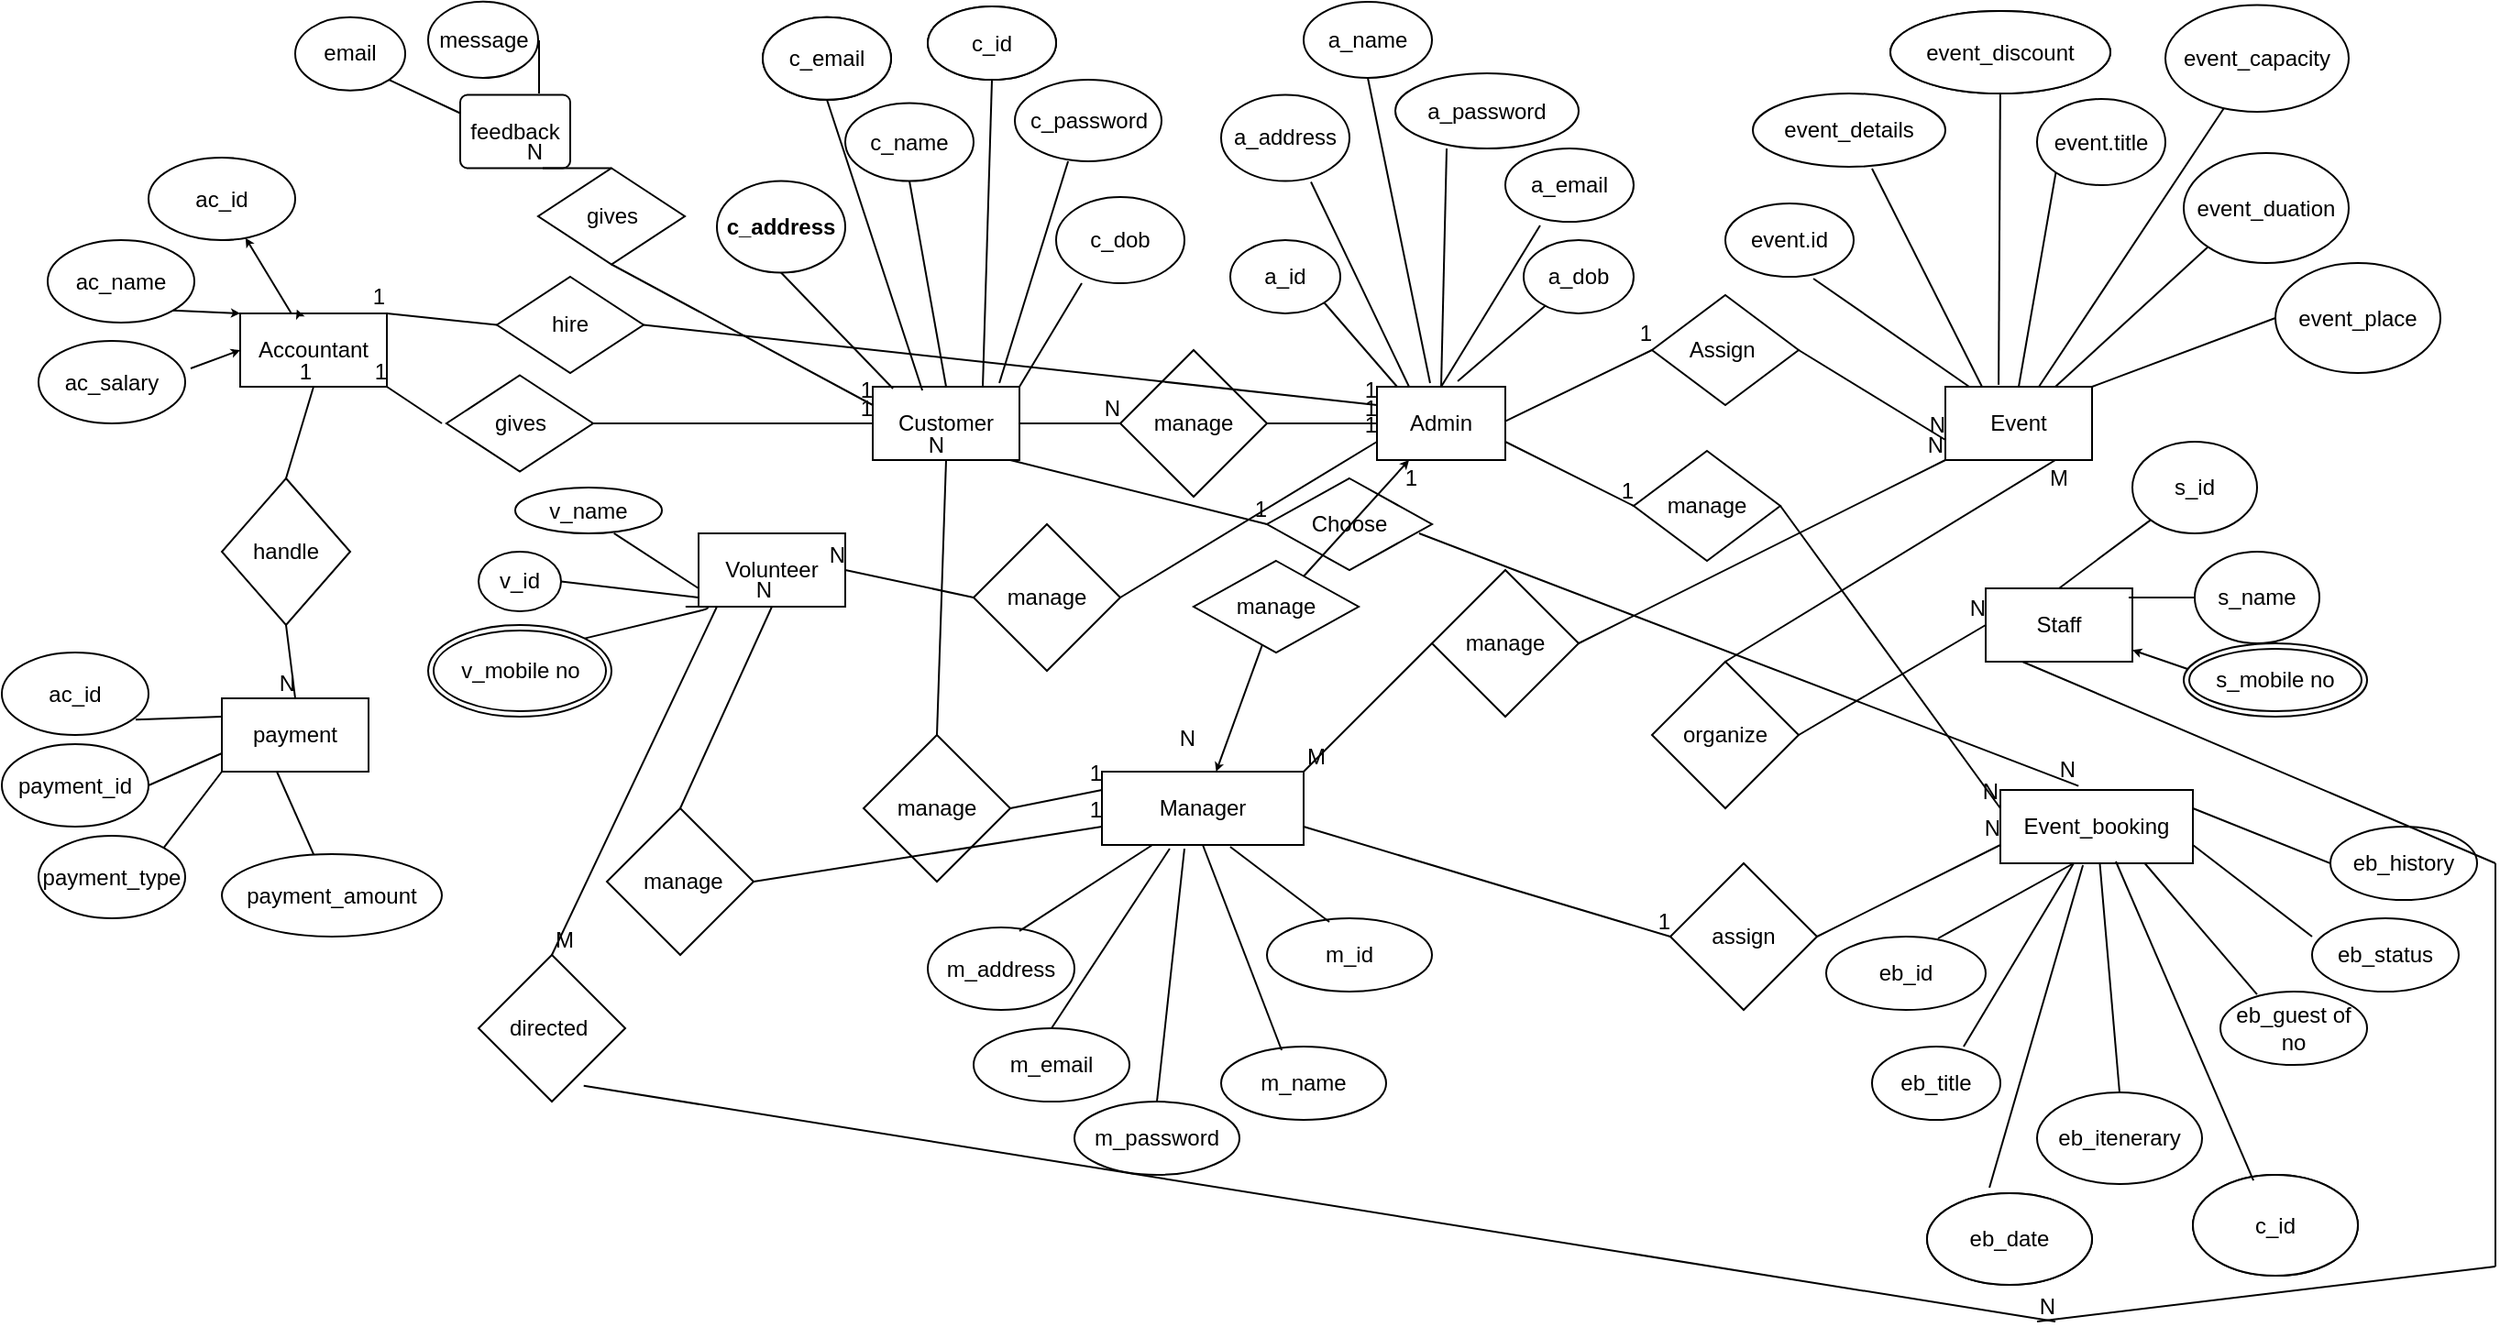 <mxfile version="14.6.6" type="github">
  <diagram id="kwbziUqv7efPVH0OtAez" name="Page-1">
    <mxGraphModel dx="1704" dy="468" grid="1" gridSize="10" guides="1" tooltips="1" connect="1" arrows="1" fold="1" page="1" pageScale="1" pageWidth="850" pageHeight="1100" math="0" shadow="0">
      <root>
        <mxCell id="0" />
        <mxCell id="1" parent="0" />
        <mxCell id="lawATDH_7k0T81VRKeOm-4" value="C.email" style="ellipse;whiteSpace=wrap;html=1;" vertex="1" parent="1">
          <mxGeometry x="-115" y="8.38" width="70" height="45" as="geometry" />
        </mxCell>
        <mxCell id="lawATDH_7k0T81VRKeOm-6" value="C.id" style="ellipse;whiteSpace=wrap;html=1;" vertex="1" parent="1">
          <mxGeometry x="-25" y="2.5" width="70" height="40" as="geometry" />
        </mxCell>
        <mxCell id="lawATDH_7k0T81VRKeOm-34" value="Event_discount" style="ellipse;whiteSpace=wrap;html=1;" vertex="1" parent="1">
          <mxGeometry x="500" y="5" width="120" height="45" as="geometry" />
        </mxCell>
        <mxCell id="lawATDH_7k0T81VRKeOm-68" value="EB.date" style="ellipse;whiteSpace=wrap;html=1;" vertex="1" parent="1">
          <mxGeometry x="520" y="650" width="90" height="50" as="geometry" />
        </mxCell>
        <mxCell id="lawATDH_7k0T81VRKeOm-81" value="EB.customer_id" style="ellipse;whiteSpace=wrap;html=1;" vertex="1" parent="1">
          <mxGeometry x="665" y="640" width="90" height="55" as="geometry" />
        </mxCell>
        <mxCell id="lawATDH_7k0T81VRKeOm-83" value="Customer" style="rounded=0;whiteSpace=wrap;html=1;" vertex="1" parent="1">
          <mxGeometry x="-55" y="210" width="80" height="40" as="geometry" />
        </mxCell>
        <mxCell id="lawATDH_7k0T81VRKeOm-84" style="edgeStyle=orthogonalEdgeStyle;rounded=0;orthogonalLoop=1;jettySize=auto;html=1;exitX=0.5;exitY=1;exitDx=0;exitDy=0;" edge="1" parent="1" source="lawATDH_7k0T81VRKeOm-83" target="lawATDH_7k0T81VRKeOm-83">
          <mxGeometry relative="1" as="geometry" />
        </mxCell>
        <mxCell id="lawATDH_7k0T81VRKeOm-85" value="&lt;b&gt;c_address&lt;/b&gt;" style="ellipse;whiteSpace=wrap;html=1;" vertex="1" parent="1">
          <mxGeometry x="-140" y="97.75" width="70" height="50" as="geometry" />
        </mxCell>
        <mxCell id="lawATDH_7k0T81VRKeOm-86" value="c_email" style="ellipse;whiteSpace=wrap;html=1;" vertex="1" parent="1">
          <mxGeometry x="-115" y="8.38" width="70" height="45" as="geometry" />
        </mxCell>
        <mxCell id="lawATDH_7k0T81VRKeOm-87" value="c_name" style="ellipse;whiteSpace=wrap;html=1;" vertex="1" parent="1">
          <mxGeometry x="-70" y="55.25" width="70" height="42.5" as="geometry" />
        </mxCell>
        <mxCell id="lawATDH_7k0T81VRKeOm-88" value="c_id" style="ellipse;whiteSpace=wrap;html=1;" vertex="1" parent="1">
          <mxGeometry x="-25" y="2.5" width="70" height="40" as="geometry" />
        </mxCell>
        <mxCell id="lawATDH_7k0T81VRKeOm-89" value="" style="endArrow=none;html=1;entryX=0.5;entryY=1;entryDx=0;entryDy=0;exitX=0.5;exitY=0;exitDx=0;exitDy=0;" edge="1" parent="1" source="lawATDH_7k0T81VRKeOm-83" target="lawATDH_7k0T81VRKeOm-87">
          <mxGeometry width="50" height="50" relative="1" as="geometry">
            <mxPoint x="15" y="190" as="sourcePoint" />
            <mxPoint x="450" y="440" as="targetPoint" />
          </mxGeometry>
        </mxCell>
        <mxCell id="lawATDH_7k0T81VRKeOm-90" value="c_dob" style="ellipse;whiteSpace=wrap;html=1;" vertex="1" parent="1">
          <mxGeometry x="45" y="106.5" width="70" height="47" as="geometry" />
        </mxCell>
        <mxCell id="lawATDH_7k0T81VRKeOm-91" value="" style="endArrow=none;html=1;entryX=0.2;entryY=1;entryDx=0;entryDy=0;entryPerimeter=0;exitX=1;exitY=0;exitDx=0;exitDy=0;" edge="1" parent="1" source="lawATDH_7k0T81VRKeOm-83" target="lawATDH_7k0T81VRKeOm-90">
          <mxGeometry width="50" height="50" relative="1" as="geometry">
            <mxPoint x="30" y="220" as="sourcePoint" />
            <mxPoint x="80" y="170" as="targetPoint" />
          </mxGeometry>
        </mxCell>
        <mxCell id="lawATDH_7k0T81VRKeOm-92" value="" style="endArrow=none;html=1;entryX=0.5;entryY=1;entryDx=0;entryDy=0;exitX=0.138;exitY=0.025;exitDx=0;exitDy=0;exitPerimeter=0;" edge="1" parent="1" source="lawATDH_7k0T81VRKeOm-83" target="lawATDH_7k0T81VRKeOm-85">
          <mxGeometry width="50" height="50" relative="1" as="geometry">
            <mxPoint x="400" y="490" as="sourcePoint" />
            <mxPoint x="450" y="440" as="targetPoint" />
          </mxGeometry>
        </mxCell>
        <mxCell id="lawATDH_7k0T81VRKeOm-93" value="" style="endArrow=none;html=1;entryX=0.5;entryY=1;entryDx=0;entryDy=0;exitX=0.338;exitY=0.05;exitDx=0;exitDy=0;exitPerimeter=0;" edge="1" parent="1" source="lawATDH_7k0T81VRKeOm-83" target="lawATDH_7k0T81VRKeOm-86">
          <mxGeometry width="50" height="50" relative="1" as="geometry">
            <mxPoint x="-70" y="200" as="sourcePoint" />
            <mxPoint x="-20" y="40" as="targetPoint" />
          </mxGeometry>
        </mxCell>
        <mxCell id="lawATDH_7k0T81VRKeOm-94" value="" style="endArrow=none;html=1;entryX=0.5;entryY=1;entryDx=0;entryDy=0;exitX=0.75;exitY=0;exitDx=0;exitDy=0;" edge="1" parent="1" source="lawATDH_7k0T81VRKeOm-83" target="lawATDH_7k0T81VRKeOm-88">
          <mxGeometry width="50" height="50" relative="1" as="geometry">
            <mxPoint x="400" y="490" as="sourcePoint" />
            <mxPoint x="450" y="440" as="targetPoint" />
          </mxGeometry>
        </mxCell>
        <mxCell id="lawATDH_7k0T81VRKeOm-95" value="manage" style="rhombus;whiteSpace=wrap;html=1;" vertex="1" parent="1">
          <mxGeometry x="80" y="190" width="80" height="80" as="geometry" />
        </mxCell>
        <mxCell id="lawATDH_7k0T81VRKeOm-97" value="Admin" style="rounded=0;whiteSpace=wrap;html=1;" vertex="1" parent="1">
          <mxGeometry x="220" y="210" width="70" height="40" as="geometry" />
        </mxCell>
        <mxCell id="lawATDH_7k0T81VRKeOm-99" value="a_id" style="ellipse;whiteSpace=wrap;html=1;" vertex="1" parent="1">
          <mxGeometry x="140" y="130" width="60" height="40" as="geometry" />
        </mxCell>
        <mxCell id="lawATDH_7k0T81VRKeOm-100" value="a_address" style="ellipse;whiteSpace=wrap;html=1;" vertex="1" parent="1">
          <mxGeometry x="135" y="50.75" width="70" height="47" as="geometry" />
        </mxCell>
        <mxCell id="lawATDH_7k0T81VRKeOm-101" value="a_name" style="ellipse;whiteSpace=wrap;html=1;" vertex="1" parent="1">
          <mxGeometry x="180" width="70" height="41.5" as="geometry" />
        </mxCell>
        <mxCell id="lawATDH_7k0T81VRKeOm-102" value="a_email" style="ellipse;whiteSpace=wrap;html=1;" vertex="1" parent="1">
          <mxGeometry x="290" y="80" width="70" height="40" as="geometry" />
        </mxCell>
        <mxCell id="lawATDH_7k0T81VRKeOm-103" value="a_dob" style="ellipse;whiteSpace=wrap;html=1;" vertex="1" parent="1">
          <mxGeometry x="300" y="130" width="60" height="40" as="geometry" />
        </mxCell>
        <mxCell id="lawATDH_7k0T81VRKeOm-104" value="" style="endArrow=none;html=1;entryX=1;entryY=1;entryDx=0;entryDy=0;" edge="1" parent="1" target="lawATDH_7k0T81VRKeOm-99">
          <mxGeometry width="50" height="50" relative="1" as="geometry">
            <mxPoint x="231" y="210" as="sourcePoint" />
            <mxPoint x="210" y="140" as="targetPoint" />
          </mxGeometry>
        </mxCell>
        <mxCell id="lawATDH_7k0T81VRKeOm-105" value="" style="endArrow=none;html=1;exitX=0.7;exitY=1.011;exitDx=0;exitDy=0;exitPerimeter=0;entryX=0.25;entryY=0;entryDx=0;entryDy=0;" edge="1" parent="1" source="lawATDH_7k0T81VRKeOm-100" target="lawATDH_7k0T81VRKeOm-97">
          <mxGeometry width="50" height="50" relative="1" as="geometry">
            <mxPoint x="170" y="130" as="sourcePoint" />
            <mxPoint x="220" y="80" as="targetPoint" />
          </mxGeometry>
        </mxCell>
        <mxCell id="lawATDH_7k0T81VRKeOm-106" value="" style="endArrow=none;html=1;entryX=0.5;entryY=1;entryDx=0;entryDy=0;exitX=0.414;exitY=-0.05;exitDx=0;exitDy=0;exitPerimeter=0;" edge="1" parent="1" source="lawATDH_7k0T81VRKeOm-97" target="lawATDH_7k0T81VRKeOm-101">
          <mxGeometry width="50" height="50" relative="1" as="geometry">
            <mxPoint x="230" y="200" as="sourcePoint" />
            <mxPoint x="270" y="40" as="targetPoint" />
          </mxGeometry>
        </mxCell>
        <mxCell id="lawATDH_7k0T81VRKeOm-107" value="" style="endArrow=none;html=1;exitX=0.5;exitY=0;exitDx=0;exitDy=0;entryX=0.271;entryY=1.05;entryDx=0;entryDy=0;entryPerimeter=0;" edge="1" parent="1" source="lawATDH_7k0T81VRKeOm-97" target="lawATDH_7k0T81VRKeOm-102">
          <mxGeometry width="50" height="50" relative="1" as="geometry">
            <mxPoint x="260" y="130" as="sourcePoint" />
            <mxPoint x="310" y="80" as="targetPoint" />
          </mxGeometry>
        </mxCell>
        <mxCell id="lawATDH_7k0T81VRKeOm-108" value="" style="endArrow=none;html=1;exitX=0.629;exitY=-0.075;exitDx=0;exitDy=0;exitPerimeter=0;" edge="1" parent="1" source="lawATDH_7k0T81VRKeOm-97" target="lawATDH_7k0T81VRKeOm-103">
          <mxGeometry width="50" height="50" relative="1" as="geometry">
            <mxPoint x="280" y="180" as="sourcePoint" />
            <mxPoint x="330" y="130" as="targetPoint" />
          </mxGeometry>
        </mxCell>
        <mxCell id="lawATDH_7k0T81VRKeOm-109" value="Assign&amp;nbsp;" style="rhombus;whiteSpace=wrap;html=1;" vertex="1" parent="1">
          <mxGeometry x="369.99" y="160" width="80" height="60" as="geometry" />
        </mxCell>
        <mxCell id="lawATDH_7k0T81VRKeOm-110" value="Event" style="rounded=0;whiteSpace=wrap;html=1;" vertex="1" parent="1">
          <mxGeometry x="530" y="210" width="80" height="40" as="geometry" />
        </mxCell>
        <mxCell id="lawATDH_7k0T81VRKeOm-113" style="edgeStyle=orthogonalEdgeStyle;rounded=0;orthogonalLoop=1;jettySize=auto;html=1;exitX=0.5;exitY=1;exitDx=0;exitDy=0;" edge="1" parent="1" source="lawATDH_7k0T81VRKeOm-110" target="lawATDH_7k0T81VRKeOm-110">
          <mxGeometry relative="1" as="geometry" />
        </mxCell>
        <mxCell id="lawATDH_7k0T81VRKeOm-114" value="event.id" style="ellipse;whiteSpace=wrap;html=1;" vertex="1" parent="1">
          <mxGeometry x="410" y="110" width="70" height="40" as="geometry" />
        </mxCell>
        <mxCell id="lawATDH_7k0T81VRKeOm-115" value="event_details" style="ellipse;whiteSpace=wrap;html=1;" vertex="1" parent="1">
          <mxGeometry x="425" y="50" width="105" height="40" as="geometry" />
        </mxCell>
        <mxCell id="lawATDH_7k0T81VRKeOm-116" style="edgeStyle=orthogonalEdgeStyle;rounded=0;orthogonalLoop=1;jettySize=auto;html=1;exitX=0.5;exitY=1;exitDx=0;exitDy=0;" edge="1" parent="1" source="lawATDH_7k0T81VRKeOm-115" target="lawATDH_7k0T81VRKeOm-115">
          <mxGeometry relative="1" as="geometry" />
        </mxCell>
        <mxCell id="lawATDH_7k0T81VRKeOm-117" value="event_discount" style="ellipse;whiteSpace=wrap;html=1;" vertex="1" parent="1">
          <mxGeometry x="500" y="5" width="120" height="45" as="geometry" />
        </mxCell>
        <mxCell id="lawATDH_7k0T81VRKeOm-118" value="event.title" style="ellipse;whiteSpace=wrap;html=1;" vertex="1" parent="1">
          <mxGeometry x="580" y="53" width="70" height="47" as="geometry" />
        </mxCell>
        <mxCell id="lawATDH_7k0T81VRKeOm-119" value="event_capacity" style="ellipse;whiteSpace=wrap;html=1;" vertex="1" parent="1">
          <mxGeometry x="650" y="1.75" width="100" height="58.25" as="geometry" />
        </mxCell>
        <mxCell id="lawATDH_7k0T81VRKeOm-120" value="event_duation" style="ellipse;whiteSpace=wrap;html=1;" vertex="1" parent="1">
          <mxGeometry x="660" y="82.5" width="90" height="60" as="geometry" />
        </mxCell>
        <mxCell id="lawATDH_7k0T81VRKeOm-121" value="" style="endArrow=none;html=1;entryX=0.686;entryY=1.025;entryDx=0;entryDy=0;entryPerimeter=0;exitX=0.163;exitY=0;exitDx=0;exitDy=0;exitPerimeter=0;" edge="1" parent="1" source="lawATDH_7k0T81VRKeOm-110" target="lawATDH_7k0T81VRKeOm-114">
          <mxGeometry width="50" height="50" relative="1" as="geometry">
            <mxPoint x="520" y="210" as="sourcePoint" />
            <mxPoint x="500" y="150" as="targetPoint" />
          </mxGeometry>
        </mxCell>
        <mxCell id="lawATDH_7k0T81VRKeOm-122" value="" style="endArrow=none;html=1;entryX=0.619;entryY=1.025;entryDx=0;entryDy=0;entryPerimeter=0;exitX=0.25;exitY=0;exitDx=0;exitDy=0;" edge="1" parent="1" source="lawATDH_7k0T81VRKeOm-110" target="lawATDH_7k0T81VRKeOm-115">
          <mxGeometry width="50" height="50" relative="1" as="geometry">
            <mxPoint x="520" y="200" as="sourcePoint" />
            <mxPoint x="530" y="80" as="targetPoint" />
          </mxGeometry>
        </mxCell>
        <mxCell id="lawATDH_7k0T81VRKeOm-123" value="" style="endArrow=none;html=1;exitX=0.363;exitY=-0.025;exitDx=0;exitDy=0;exitPerimeter=0;" edge="1" parent="1" source="lawATDH_7k0T81VRKeOm-110" target="lawATDH_7k0T81VRKeOm-117">
          <mxGeometry width="50" height="50" relative="1" as="geometry">
            <mxPoint x="530" y="90" as="sourcePoint" />
            <mxPoint x="580" y="40" as="targetPoint" />
          </mxGeometry>
        </mxCell>
        <mxCell id="lawATDH_7k0T81VRKeOm-124" value="" style="endArrow=none;html=1;exitX=0.5;exitY=0;exitDx=0;exitDy=0;entryX=0;entryY=1;entryDx=0;entryDy=0;" edge="1" parent="1" source="lawATDH_7k0T81VRKeOm-110" target="lawATDH_7k0T81VRKeOm-118">
          <mxGeometry width="50" height="50" relative="1" as="geometry">
            <mxPoint x="570" y="140" as="sourcePoint" />
            <mxPoint x="591" y="100" as="targetPoint" />
          </mxGeometry>
        </mxCell>
        <mxCell id="lawATDH_7k0T81VRKeOm-125" value="" style="endArrow=none;html=1;" edge="1" parent="1" target="lawATDH_7k0T81VRKeOm-119">
          <mxGeometry width="50" height="50" relative="1" as="geometry">
            <mxPoint x="581" y="210" as="sourcePoint" />
            <mxPoint x="700" y="60" as="targetPoint" />
          </mxGeometry>
        </mxCell>
        <mxCell id="lawATDH_7k0T81VRKeOm-126" value="" style="endArrow=none;html=1;entryX=0;entryY=1;entryDx=0;entryDy=0;exitX=0.75;exitY=0;exitDx=0;exitDy=0;" edge="1" parent="1" source="lawATDH_7k0T81VRKeOm-110" target="lawATDH_7k0T81VRKeOm-120">
          <mxGeometry width="50" height="50" relative="1" as="geometry">
            <mxPoint x="400" y="490" as="sourcePoint" />
            <mxPoint x="450" y="440" as="targetPoint" />
          </mxGeometry>
        </mxCell>
        <mxCell id="lawATDH_7k0T81VRKeOm-127" value="Choose" style="rhombus;whiteSpace=wrap;html=1;" vertex="1" parent="1">
          <mxGeometry x="160" y="260" width="90" height="50" as="geometry" />
        </mxCell>
        <mxCell id="lawATDH_7k0T81VRKeOm-130" value="manage" style="rhombus;whiteSpace=wrap;html=1;" vertex="1" parent="1">
          <mxGeometry x="-60" y="400" width="80" height="80" as="geometry" />
        </mxCell>
        <mxCell id="lawATDH_7k0T81VRKeOm-132" value="Manager" style="rounded=0;whiteSpace=wrap;html=1;" vertex="1" parent="1">
          <mxGeometry x="70" y="420" width="110" height="40" as="geometry" />
        </mxCell>
        <mxCell id="lawATDH_7k0T81VRKeOm-134" value="manage" style="rhombus;whiteSpace=wrap;html=1;" vertex="1" parent="1">
          <mxGeometry x="250" y="310" width="80" height="80" as="geometry" />
        </mxCell>
        <mxCell id="lawATDH_7k0T81VRKeOm-136" value="assign" style="rhombus;whiteSpace=wrap;html=1;" vertex="1" parent="1">
          <mxGeometry x="380" y="470" width="80" height="80" as="geometry" />
        </mxCell>
        <mxCell id="lawATDH_7k0T81VRKeOm-139" value="Event_booking" style="rounded=0;whiteSpace=wrap;html=1;" vertex="1" parent="1">
          <mxGeometry x="560" y="430" width="105" height="40" as="geometry" />
        </mxCell>
        <mxCell id="lawATDH_7k0T81VRKeOm-141" value="m_address" style="ellipse;whiteSpace=wrap;html=1;" vertex="1" parent="1">
          <mxGeometry x="-25" y="505" width="80" height="45" as="geometry" />
        </mxCell>
        <mxCell id="lawATDH_7k0T81VRKeOm-142" value="m_email" style="ellipse;whiteSpace=wrap;html=1;" vertex="1" parent="1">
          <mxGeometry y="560" width="85" height="40" as="geometry" />
        </mxCell>
        <mxCell id="lawATDH_7k0T81VRKeOm-143" value="m_name" style="ellipse;whiteSpace=wrap;html=1;" vertex="1" parent="1">
          <mxGeometry x="135" y="570" width="90" height="40" as="geometry" />
        </mxCell>
        <mxCell id="lawATDH_7k0T81VRKeOm-144" value="m_id" style="ellipse;whiteSpace=wrap;html=1;" vertex="1" parent="1">
          <mxGeometry x="160" y="500" width="90" height="40" as="geometry" />
        </mxCell>
        <mxCell id="lawATDH_7k0T81VRKeOm-145" value="" style="endArrow=none;html=1;exitX=0.625;exitY=0.044;exitDx=0;exitDy=0;exitPerimeter=0;entryX=0.25;entryY=1;entryDx=0;entryDy=0;" edge="1" parent="1" source="lawATDH_7k0T81VRKeOm-141" target="lawATDH_7k0T81VRKeOm-132">
          <mxGeometry width="50" height="50" relative="1" as="geometry">
            <mxPoint x="90" y="510" as="sourcePoint" />
            <mxPoint x="140" y="460" as="targetPoint" />
          </mxGeometry>
        </mxCell>
        <mxCell id="lawATDH_7k0T81VRKeOm-146" value="" style="endArrow=none;html=1;entryX=0.336;entryY=1.05;entryDx=0;entryDy=0;entryPerimeter=0;exitX=0.5;exitY=0;exitDx=0;exitDy=0;" edge="1" parent="1" source="lawATDH_7k0T81VRKeOm-142" target="lawATDH_7k0T81VRKeOm-132">
          <mxGeometry width="50" height="50" relative="1" as="geometry">
            <mxPoint x="80" y="550" as="sourcePoint" />
            <mxPoint x="130" y="500" as="targetPoint" />
          </mxGeometry>
        </mxCell>
        <mxCell id="lawATDH_7k0T81VRKeOm-147" value="" style="endArrow=none;html=1;exitX=0.367;exitY=0.05;exitDx=0;exitDy=0;exitPerimeter=0;entryX=0.5;entryY=1;entryDx=0;entryDy=0;" edge="1" parent="1" source="lawATDH_7k0T81VRKeOm-143" target="lawATDH_7k0T81VRKeOm-132">
          <mxGeometry width="50" height="50" relative="1" as="geometry">
            <mxPoint x="110" y="520" as="sourcePoint" />
            <mxPoint x="160" y="470" as="targetPoint" />
          </mxGeometry>
        </mxCell>
        <mxCell id="lawATDH_7k0T81VRKeOm-148" value="" style="endArrow=none;html=1;exitX=0.378;exitY=0.05;exitDx=0;exitDy=0;exitPerimeter=0;entryX=0.636;entryY=1.025;entryDx=0;entryDy=0;entryPerimeter=0;" edge="1" parent="1" source="lawATDH_7k0T81VRKeOm-144" target="lawATDH_7k0T81VRKeOm-132">
          <mxGeometry width="50" height="50" relative="1" as="geometry">
            <mxPoint x="130" y="510" as="sourcePoint" />
            <mxPoint x="180" y="460" as="targetPoint" />
          </mxGeometry>
        </mxCell>
        <mxCell id="lawATDH_7k0T81VRKeOm-149" value="eb_id" style="ellipse;whiteSpace=wrap;html=1;" vertex="1" parent="1">
          <mxGeometry x="465" y="510" width="87" height="40" as="geometry" />
        </mxCell>
        <mxCell id="lawATDH_7k0T81VRKeOm-150" value="eb_title" style="ellipse;whiteSpace=wrap;html=1;" vertex="1" parent="1">
          <mxGeometry x="490" y="570" width="70" height="40" as="geometry" />
        </mxCell>
        <mxCell id="lawATDH_7k0T81VRKeOm-151" value="eb_itenerary" style="ellipse;whiteSpace=wrap;html=1;" vertex="1" parent="1">
          <mxGeometry x="580" y="595" width="90" height="50" as="geometry" />
        </mxCell>
        <mxCell id="lawATDH_7k0T81VRKeOm-152" value="eb_date" style="ellipse;whiteSpace=wrap;html=1;" vertex="1" parent="1">
          <mxGeometry x="520" y="650" width="90" height="50" as="geometry" />
        </mxCell>
        <mxCell id="lawATDH_7k0T81VRKeOm-153" value="" style="endArrow=none;html=1;exitX=0.701;exitY=0.025;exitDx=0;exitDy=0;exitPerimeter=0;" edge="1" parent="1" source="lawATDH_7k0T81VRKeOm-149">
          <mxGeometry width="50" height="50" relative="1" as="geometry">
            <mxPoint x="550" y="520" as="sourcePoint" />
            <mxPoint x="600" y="470" as="targetPoint" />
          </mxGeometry>
        </mxCell>
        <mxCell id="lawATDH_7k0T81VRKeOm-154" value="" style="endArrow=none;html=1;exitX=0.714;exitY=0;exitDx=0;exitDy=0;exitPerimeter=0;" edge="1" parent="1" source="lawATDH_7k0T81VRKeOm-150">
          <mxGeometry width="50" height="50" relative="1" as="geometry">
            <mxPoint x="590" y="530" as="sourcePoint" />
            <mxPoint x="600" y="470" as="targetPoint" />
          </mxGeometry>
        </mxCell>
        <mxCell id="lawATDH_7k0T81VRKeOm-155" value="" style="endArrow=none;html=1;entryX=0.429;entryY=1.025;entryDx=0;entryDy=0;entryPerimeter=0;exitX=0.378;exitY=-0.06;exitDx=0;exitDy=0;exitPerimeter=0;" edge="1" parent="1" source="lawATDH_7k0T81VRKeOm-152" target="lawATDH_7k0T81VRKeOm-139">
          <mxGeometry width="50" height="50" relative="1" as="geometry">
            <mxPoint x="600" y="530" as="sourcePoint" />
            <mxPoint x="650" y="480" as="targetPoint" />
          </mxGeometry>
        </mxCell>
        <mxCell id="lawATDH_7k0T81VRKeOm-156" value="" style="endArrow=none;html=1;exitX=0.5;exitY=0;exitDx=0;exitDy=0;" edge="1" parent="1" source="lawATDH_7k0T81VRKeOm-151" target="lawATDH_7k0T81VRKeOm-139">
          <mxGeometry width="50" height="50" relative="1" as="geometry">
            <mxPoint x="673" y="560" as="sourcePoint" />
            <mxPoint x="670" y="470" as="targetPoint" />
          </mxGeometry>
        </mxCell>
        <mxCell id="lawATDH_7k0T81VRKeOm-157" value="c_password" style="ellipse;whiteSpace=wrap;html=1;" vertex="1" parent="1">
          <mxGeometry x="22.5" y="42.5" width="80" height="44.5" as="geometry" />
        </mxCell>
        <mxCell id="lawATDH_7k0T81VRKeOm-158" value="" style="endArrow=none;html=1;exitX=0.863;exitY=-0.05;exitDx=0;exitDy=0;exitPerimeter=0;entryX=0.363;entryY=1;entryDx=0;entryDy=0;entryPerimeter=0;" edge="1" parent="1" source="lawATDH_7k0T81VRKeOm-83" target="lawATDH_7k0T81VRKeOm-157">
          <mxGeometry width="50" height="50" relative="1" as="geometry">
            <mxPoint x="400" y="490" as="sourcePoint" />
            <mxPoint x="50" y="100" as="targetPoint" />
          </mxGeometry>
        </mxCell>
        <mxCell id="lawATDH_7k0T81VRKeOm-159" value="a_password" style="ellipse;whiteSpace=wrap;html=1;" vertex="1" parent="1">
          <mxGeometry x="230" y="39" width="100" height="41" as="geometry" />
        </mxCell>
        <mxCell id="lawATDH_7k0T81VRKeOm-160" value="" style="endArrow=none;html=1;exitX=0.5;exitY=0;exitDx=0;exitDy=0;entryX=0.28;entryY=1;entryDx=0;entryDy=0;entryPerimeter=0;" edge="1" parent="1" source="lawATDH_7k0T81VRKeOm-97" target="lawATDH_7k0T81VRKeOm-159">
          <mxGeometry width="50" height="50" relative="1" as="geometry">
            <mxPoint x="260" y="90" as="sourcePoint" />
            <mxPoint x="310" y="40" as="targetPoint" />
          </mxGeometry>
        </mxCell>
        <mxCell id="lawATDH_7k0T81VRKeOm-161" value="m_password" style="ellipse;whiteSpace=wrap;html=1;" vertex="1" parent="1">
          <mxGeometry x="55" y="600" width="90" height="40" as="geometry" />
        </mxCell>
        <mxCell id="lawATDH_7k0T81VRKeOm-162" value="" style="endArrow=none;html=1;entryX=0.409;entryY=1.05;entryDx=0;entryDy=0;entryPerimeter=0;exitX=0.5;exitY=0;exitDx=0;exitDy=0;" edge="1" parent="1" source="lawATDH_7k0T81VRKeOm-161" target="lawATDH_7k0T81VRKeOm-132">
          <mxGeometry width="50" height="50" relative="1" as="geometry">
            <mxPoint x="100" y="600" as="sourcePoint" />
            <mxPoint x="150" y="460" as="targetPoint" />
          </mxGeometry>
        </mxCell>
        <mxCell id="lawATDH_7k0T81VRKeOm-163" value="eb_guest of no&lt;span style=&quot;color: rgba(0 , 0 , 0 , 0) ; font-family: monospace ; font-size: 0px&quot;&gt;%3CmxGraphModel%3E%3Croot%3E%3CmxCell%20id%3D%220%22%2F%3E%3CmxCell%20id%3D%221%22%20parent%3D%220%22%2F%3E%3CmxCell%20id%3D%222%22%20value%3D%22%22%20style%3D%22endArrow%3Dnone%3Bhtml%3D1%3BentryX%3D0%3BentryY%3D1%3BentryDx%3D0%3BentryDy%3D0%3BexitX%3D0.75%3BexitY%3D0%3BexitDx%3D0%3BexitDy%3D0%3B%22%20edge%3D%221%22%20parent%3D%221%22%3E%3CmxGeometry%20width%3D%2250%22%20height%3D%2250%22%20relative%3D%221%22%20as%3D%22geometry%22%3E%3CmxPoint%20x%3D%22590%22%20y%3D%22210%22%20as%3D%22sourcePoint%22%2F%3E%3CmxPoint%20x%3D%22672.97%22%20y%3D%22133.572%22%20as%3D%22targetPoint%22%2F%3E%3C%2FmxGeometry%3E%3C%2FmxCell%3E%3C%2Froot%3E%3C%2FmxGraphModel%3E&lt;/span&gt;" style="ellipse;whiteSpace=wrap;html=1;" vertex="1" parent="1">
          <mxGeometry x="680" y="540" width="80" height="40" as="geometry" />
        </mxCell>
        <mxCell id="lawATDH_7k0T81VRKeOm-164" value="" style="endArrow=none;html=1;entryX=0.75;entryY=1;entryDx=0;entryDy=0;exitX=0.25;exitY=0.04;exitDx=0;exitDy=0;exitPerimeter=0;" edge="1" parent="1" source="lawATDH_7k0T81VRKeOm-163" target="lawATDH_7k0T81VRKeOm-139">
          <mxGeometry width="50" height="50" relative="1" as="geometry">
            <mxPoint x="400" y="490" as="sourcePoint" />
            <mxPoint x="450" y="440" as="targetPoint" />
          </mxGeometry>
        </mxCell>
        <mxCell id="lawATDH_7k0T81VRKeOm-165" value="c_id" style="ellipse;whiteSpace=wrap;html=1;" vertex="1" parent="1">
          <mxGeometry x="665" y="640" width="90" height="55" as="geometry" />
        </mxCell>
        <mxCell id="lawATDH_7k0T81VRKeOm-166" value="" style="endArrow=none;html=1;exitX=0.367;exitY=0.055;exitDx=0;exitDy=0;exitPerimeter=0;entryX=0.6;entryY=0.975;entryDx=0;entryDy=0;entryPerimeter=0;" edge="1" parent="1" source="lawATDH_7k0T81VRKeOm-165" target="lawATDH_7k0T81VRKeOm-139">
          <mxGeometry width="50" height="50" relative="1" as="geometry">
            <mxPoint x="620" y="520" as="sourcePoint" />
            <mxPoint x="670" y="470" as="targetPoint" />
          </mxGeometry>
        </mxCell>
        <mxCell id="lawATDH_7k0T81VRKeOm-167" value="event_place" style="ellipse;whiteSpace=wrap;html=1;" vertex="1" parent="1">
          <mxGeometry x="710" y="142.5" width="90" height="60" as="geometry" />
        </mxCell>
        <mxCell id="lawATDH_7k0T81VRKeOm-168" value="" style="endArrow=none;html=1;entryX=0;entryY=0.5;entryDx=0;entryDy=0;exitX=1;exitY=0;exitDx=0;exitDy=0;" edge="1" parent="1" source="lawATDH_7k0T81VRKeOm-110" target="lawATDH_7k0T81VRKeOm-167">
          <mxGeometry width="50" height="50" relative="1" as="geometry">
            <mxPoint x="600" y="220" as="sourcePoint" />
            <mxPoint x="682.97" y="143.572" as="targetPoint" />
          </mxGeometry>
        </mxCell>
        <mxCell id="lawATDH_7k0T81VRKeOm-169" value="eb_status&lt;span style=&quot;color: rgba(0 , 0 , 0 , 0) ; font-family: monospace ; font-size: 0px&quot;&gt;%3CmxGraphModel%3E%3Croot%3E%3CmxCell%20id%3D%220%22%2F%3E%3CmxCell%20id%3D%221%22%20parent%3D%220%22%2F%3E%3CmxCell%20id%3D%222%22%20value%3D%22%22%20style%3D%22endArrow%3Dnone%3Bhtml%3D1%3BentryX%3D0%3BentryY%3D1%3BentryDx%3D0%3BentryDy%3D0%3BexitX%3D0.75%3BexitY%3D0%3BexitDx%3D0%3BexitDy%3D0%3B%22%20edge%3D%221%22%20parent%3D%221%22%3E%3CmxGeometry%20width%3D%2250%22%20height%3D%2250%22%20relative%3D%221%22%20as%3D%22geometry%22%3E%3CmxPoint%20x%3D%22590%22%20y%3D%22210%22%20as%3D%22sourcePoint%22%2F%3E%3CmxPoint%20x%3D%22672.97%22%20y%3D%22133.572%22%20as%3D%22targetPoint%22%2F%3E%3C%2FmxGeometry%3E%3C%2FmxCell%3E%3C%2Froot%3E%3C%2FmxGraphModel%3E&lt;/span&gt;" style="ellipse;whiteSpace=wrap;html=1;" vertex="1" parent="1">
          <mxGeometry x="730" y="500" width="80" height="40" as="geometry" />
        </mxCell>
        <mxCell id="lawATDH_7k0T81VRKeOm-171" value="" style="endArrow=none;html=1;entryX=1;entryY=0.75;entryDx=0;entryDy=0;exitX=0;exitY=0.25;exitDx=0;exitDy=0;exitPerimeter=0;" edge="1" parent="1" source="lawATDH_7k0T81VRKeOm-169" target="lawATDH_7k0T81VRKeOm-139">
          <mxGeometry width="50" height="50" relative="1" as="geometry">
            <mxPoint x="710" y="551.6" as="sourcePoint" />
            <mxPoint x="648.75" y="480" as="targetPoint" />
          </mxGeometry>
        </mxCell>
        <mxCell id="lawATDH_7k0T81VRKeOm-172" value="eb_history&lt;span style=&quot;color: rgba(0 , 0 , 0 , 0) ; font-family: monospace ; font-size: 0px&quot;&gt;%3CmxGraphModel%3E%3Croot%3E%3CmxCell%20id%3D%220%22%2F%3E%3CmxCell%20id%3D%221%22%20parent%3D%220%22%2F%3E%3CmxCell%20id%3D%222%22%20value%3D%22%22%20style%3D%22endArrow%3Dnone%3Bhtml%3D1%3BentryX%3D0%3BentryY%3D1%3BentryDx%3D0%3BentryDy%3D0%3BexitX%3D0.75%3BexitY%3D0%3BexitDx%3D0%3BexitDy%3D0%3B%22%20edge%3D%221%22%20parent%3D%221%22%3E%3CmxGeometry%20width%3D%2250%22%20height%3D%2250%22%20relative%3D%221%22%20as%3D%22geometry%22%3E%3CmxPoint%20x%3D%22590%22%20y%3D%22210%22%20as%3D%22sourcePoint%22%2F%3E%3CmxPoint%20x%3D%22672.97%22%20y%3D%22133.572%22%20as%3D%22targetPoint%22%2F%3E%3C%2FmxGeometry%3E%3C%2FmxCell%3E%3C%2Froot%3E%3C%2FmxGraphModel%3E&lt;/span&gt;" style="ellipse;whiteSpace=wrap;html=1;" vertex="1" parent="1">
          <mxGeometry x="740" y="450" width="80" height="40" as="geometry" />
        </mxCell>
        <mxCell id="lawATDH_7k0T81VRKeOm-173" value="" style="endArrow=none;html=1;entryX=1;entryY=0.25;entryDx=0;entryDy=0;exitX=0;exitY=0.5;exitDx=0;exitDy=0;" edge="1" parent="1" source="lawATDH_7k0T81VRKeOm-172" target="lawATDH_7k0T81VRKeOm-139">
          <mxGeometry width="50" height="50" relative="1" as="geometry">
            <mxPoint x="740" y="520" as="sourcePoint" />
            <mxPoint x="675" y="470" as="targetPoint" />
          </mxGeometry>
        </mxCell>
        <mxCell id="lawATDH_7k0T81VRKeOm-174" value="Staff" style="rounded=0;whiteSpace=wrap;html=1;" vertex="1" parent="1">
          <mxGeometry x="552" y="320" width="80" height="40" as="geometry" />
        </mxCell>
        <mxCell id="lawATDH_7k0T81VRKeOm-175" value="s_id" style="ellipse;whiteSpace=wrap;html=1;" vertex="1" parent="1">
          <mxGeometry x="632" y="240" width="68" height="50" as="geometry" />
        </mxCell>
        <mxCell id="lawATDH_7k0T81VRKeOm-176" value="s_name" style="ellipse;whiteSpace=wrap;html=1;" vertex="1" parent="1">
          <mxGeometry x="666" y="300" width="68" height="50" as="geometry" />
        </mxCell>
        <mxCell id="lawATDH_7k0T81VRKeOm-203" value="" style="edgeStyle=none;rounded=0;jumpStyle=gap;orthogonalLoop=1;jettySize=auto;html=1;endSize=2;" edge="1" parent="1" target="lawATDH_7k0T81VRKeOm-174">
          <mxGeometry relative="1" as="geometry">
            <mxPoint x="663.238" y="364.352" as="sourcePoint" />
          </mxGeometry>
        </mxCell>
        <mxCell id="lawATDH_7k0T81VRKeOm-178" value="" style="endArrow=none;html=1;entryX=0.5;entryY=0;entryDx=0;entryDy=0;exitX=0;exitY=1;exitDx=0;exitDy=0;" edge="1" parent="1" source="lawATDH_7k0T81VRKeOm-175" target="lawATDH_7k0T81VRKeOm-174">
          <mxGeometry width="50" height="50" relative="1" as="geometry">
            <mxPoint x="642" y="320" as="sourcePoint" />
            <mxPoint x="567" y="290" as="targetPoint" />
          </mxGeometry>
        </mxCell>
        <mxCell id="lawATDH_7k0T81VRKeOm-179" value="" style="endArrow=none;html=1;exitX=0;exitY=0.5;exitDx=0;exitDy=0;" edge="1" parent="1" source="lawATDH_7k0T81VRKeOm-176">
          <mxGeometry width="50" height="50" relative="1" as="geometry">
            <mxPoint x="652.198" y="292.852" as="sourcePoint" />
            <mxPoint x="630" y="325" as="targetPoint" />
          </mxGeometry>
        </mxCell>
        <mxCell id="lawATDH_7k0T81VRKeOm-181" value="organize" style="rhombus;whiteSpace=wrap;html=1;" vertex="1" parent="1">
          <mxGeometry x="370" y="360" width="80" height="80" as="geometry" />
        </mxCell>
        <mxCell id="lawATDH_7k0T81VRKeOm-184" value="Volunteer" style="rounded=0;whiteSpace=wrap;html=1;" vertex="1" parent="1">
          <mxGeometry x="-150" y="290" width="80" height="40" as="geometry" />
        </mxCell>
        <mxCell id="lawATDH_7k0T81VRKeOm-185" value="v_id" style="ellipse;whiteSpace=wrap;html=1;direction=south;" vertex="1" parent="1">
          <mxGeometry x="-270" y="300" width="45" height="32.5" as="geometry" />
        </mxCell>
        <mxCell id="lawATDH_7k0T81VRKeOm-186" value="v_name" style="ellipse;whiteSpace=wrap;html=1;" vertex="1" parent="1">
          <mxGeometry x="-250" y="265" width="80" height="25" as="geometry" />
        </mxCell>
        <mxCell id="lawATDH_7k0T81VRKeOm-188" value="" style="endArrow=none;html=1;exitX=0.673;exitY=0.997;exitDx=0;exitDy=0;exitPerimeter=0;" edge="1" parent="1" source="lawATDH_7k0T81VRKeOm-186">
          <mxGeometry width="50" height="50" relative="1" as="geometry">
            <mxPoint x="-240" y="260" as="sourcePoint" />
            <mxPoint x="-150" y="320" as="targetPoint" />
            <Array as="points">
              <mxPoint x="-150" y="320" />
            </Array>
          </mxGeometry>
        </mxCell>
        <mxCell id="lawATDH_7k0T81VRKeOm-189" value="" style="endArrow=none;html=1;exitX=1;exitY=0;exitDx=0;exitDy=0;" edge="1" parent="1" source="lawATDH_7k0T81VRKeOm-234">
          <mxGeometry width="50" height="50" relative="1" as="geometry">
            <mxPoint x="-200" y="344.995" as="sourcePoint" />
            <mxPoint x="-140" y="330" as="targetPoint" />
            <Array as="points">
              <mxPoint x="-140" y="330" />
              <mxPoint x="-160" y="330" />
            </Array>
          </mxGeometry>
        </mxCell>
        <mxCell id="lawATDH_7k0T81VRKeOm-190" value="&amp;nbsp;manage" style="rhombus;whiteSpace=wrap;html=1;" vertex="1" parent="1">
          <mxGeometry x="-200" y="440" width="80" height="80" as="geometry" />
        </mxCell>
        <mxCell id="lawATDH_7k0T81VRKeOm-200" value="directed&amp;nbsp;" style="rhombus;whiteSpace=wrap;html=1;" vertex="1" parent="1">
          <mxGeometry x="-270" y="520" width="80" height="80" as="geometry" />
        </mxCell>
        <mxCell id="lawATDH_7k0T81VRKeOm-202" value="" style="endArrow=none;html=1;entryX=0.25;entryY=1;entryDx=0;entryDy=0;" edge="1" parent="1" target="lawATDH_7k0T81VRKeOm-174">
          <mxGeometry width="50" height="50" relative="1" as="geometry">
            <mxPoint x="830" y="470" as="sourcePoint" />
            <mxPoint x="570" y="460" as="targetPoint" />
          </mxGeometry>
        </mxCell>
        <mxCell id="lawATDH_7k0T81VRKeOm-204" value="" style="endArrow=none;html=1;" edge="1" parent="1">
          <mxGeometry width="50" height="50" relative="1" as="geometry">
            <mxPoint x="830" y="690" as="sourcePoint" />
            <mxPoint x="580" y="720" as="targetPoint" />
          </mxGeometry>
        </mxCell>
        <mxCell id="lawATDH_7k0T81VRKeOm-205" value="" style="endArrow=none;html=1;" edge="1" parent="1">
          <mxGeometry width="50" height="50" relative="1" as="geometry">
            <mxPoint x="830" y="690" as="sourcePoint" />
            <mxPoint x="830" y="470" as="targetPoint" />
          </mxGeometry>
        </mxCell>
        <mxCell id="lawATDH_7k0T81VRKeOm-206" value="" style="endArrow=none;html=1;exitX=0.5;exitY=0;exitDx=0;exitDy=0;" edge="1" parent="1" source="lawATDH_7k0T81VRKeOm-185">
          <mxGeometry width="50" height="50" relative="1" as="geometry">
            <mxPoint x="-200" y="344.995" as="sourcePoint" />
            <mxPoint x="-150" y="325" as="targetPoint" />
            <Array as="points">
              <mxPoint x="-150" y="325" />
            </Array>
          </mxGeometry>
        </mxCell>
        <mxCell id="lawATDH_7k0T81VRKeOm-213" value="" style="edgeStyle=none;rounded=0;jumpStyle=gap;orthogonalLoop=1;jettySize=auto;html=1;endSize=2;" edge="1" parent="1" source="lawATDH_7k0T81VRKeOm-207" target="lawATDH_7k0T81VRKeOm-210">
          <mxGeometry relative="1" as="geometry" />
        </mxCell>
        <mxCell id="lawATDH_7k0T81VRKeOm-207" value="Accountant" style="rounded=0;whiteSpace=wrap;html=1;" vertex="1" parent="1">
          <mxGeometry x="-400" y="170" width="80" height="40" as="geometry" />
        </mxCell>
        <mxCell id="lawATDH_7k0T81VRKeOm-208" value="ac_name" style="ellipse;whiteSpace=wrap;html=1;" vertex="1" parent="1">
          <mxGeometry x="-505" y="130" width="80" height="45" as="geometry" />
        </mxCell>
        <mxCell id="lawATDH_7k0T81VRKeOm-209" value="ac_salary" style="ellipse;whiteSpace=wrap;html=1;" vertex="1" parent="1">
          <mxGeometry x="-510" y="185" width="80" height="45" as="geometry" />
        </mxCell>
        <mxCell id="lawATDH_7k0T81VRKeOm-210" value="ac_id" style="ellipse;whiteSpace=wrap;html=1;" vertex="1" parent="1">
          <mxGeometry x="-450" y="85" width="80" height="45" as="geometry" />
        </mxCell>
        <mxCell id="lawATDH_7k0T81VRKeOm-212" style="edgeStyle=none;rounded=0;jumpStyle=gap;orthogonalLoop=1;jettySize=auto;html=1;entryX=0.386;entryY=-0.054;entryDx=0;entryDy=0;entryPerimeter=0;endSize=2;" edge="1" parent="1" source="lawATDH_7k0T81VRKeOm-207" target="lawATDH_7k0T81VRKeOm-207">
          <mxGeometry relative="1" as="geometry" />
        </mxCell>
        <mxCell id="lawATDH_7k0T81VRKeOm-214" value="" style="edgeStyle=none;rounded=0;jumpStyle=gap;orthogonalLoop=1;jettySize=auto;html=1;endSize=2;exitX=1;exitY=1;exitDx=0;exitDy=0;entryX=0;entryY=0;entryDx=0;entryDy=0;" edge="1" parent="1" source="lawATDH_7k0T81VRKeOm-208" target="lawATDH_7k0T81VRKeOm-207">
          <mxGeometry relative="1" as="geometry">
            <mxPoint x="-362.163" y="180" as="sourcePoint" />
            <mxPoint x="-387.209" y="138.819" as="targetPoint" />
          </mxGeometry>
        </mxCell>
        <mxCell id="lawATDH_7k0T81VRKeOm-215" value="" style="edgeStyle=none;rounded=0;jumpStyle=gap;orthogonalLoop=1;jettySize=auto;html=1;endSize=2;entryX=0;entryY=0.5;entryDx=0;entryDy=0;" edge="1" parent="1" target="lawATDH_7k0T81VRKeOm-207">
          <mxGeometry relative="1" as="geometry">
            <mxPoint x="-427" y="200" as="sourcePoint" />
            <mxPoint x="-390" y="180" as="targetPoint" />
          </mxGeometry>
        </mxCell>
        <mxCell id="lawATDH_7k0T81VRKeOm-216" value="hire" style="rhombus;whiteSpace=wrap;html=1;" vertex="1" parent="1">
          <mxGeometry x="-260" y="150" width="80" height="52.5" as="geometry" />
        </mxCell>
        <mxCell id="lawATDH_7k0T81VRKeOm-219" value="payment" style="rounded=0;whiteSpace=wrap;html=1;" vertex="1" parent="1">
          <mxGeometry x="-410" y="380" width="80" height="40" as="geometry" />
        </mxCell>
        <mxCell id="lawATDH_7k0T81VRKeOm-220" value="handle" style="rhombus;whiteSpace=wrap;html=1;" vertex="1" parent="1">
          <mxGeometry x="-410" y="260" width="70" height="80" as="geometry" />
        </mxCell>
        <mxCell id="lawATDH_7k0T81VRKeOm-223" value="ac_id" style="ellipse;whiteSpace=wrap;html=1;" vertex="1" parent="1">
          <mxGeometry x="-530" y="355" width="80" height="45" as="geometry" />
        </mxCell>
        <mxCell id="lawATDH_7k0T81VRKeOm-224" value="payment_id" style="ellipse;whiteSpace=wrap;html=1;" vertex="1" parent="1">
          <mxGeometry x="-530" y="405" width="80" height="45" as="geometry" />
        </mxCell>
        <mxCell id="lawATDH_7k0T81VRKeOm-225" value="payment_type" style="ellipse;whiteSpace=wrap;html=1;" vertex="1" parent="1">
          <mxGeometry x="-510" y="455" width="80" height="45" as="geometry" />
        </mxCell>
        <mxCell id="lawATDH_7k0T81VRKeOm-226" value="" style="endArrow=none;html=1;exitX=0;exitY=0.75;exitDx=0;exitDy=0;entryX=1;entryY=0.5;entryDx=0;entryDy=0;" edge="1" parent="1" source="lawATDH_7k0T81VRKeOm-219" target="lawATDH_7k0T81VRKeOm-224">
          <mxGeometry width="50" height="50" relative="1" as="geometry">
            <mxPoint x="-360" y="390" as="sourcePoint" />
            <mxPoint x="-360" y="350" as="targetPoint" />
          </mxGeometry>
        </mxCell>
        <mxCell id="lawATDH_7k0T81VRKeOm-227" value="" style="endArrow=none;html=1;exitX=0;exitY=1;exitDx=0;exitDy=0;entryX=1;entryY=0;entryDx=0;entryDy=0;" edge="1" parent="1" source="lawATDH_7k0T81VRKeOm-219" target="lawATDH_7k0T81VRKeOm-225">
          <mxGeometry width="50" height="50" relative="1" as="geometry">
            <mxPoint x="-400" y="420" as="sourcePoint" />
            <mxPoint x="-440" y="437.5" as="targetPoint" />
          </mxGeometry>
        </mxCell>
        <mxCell id="lawATDH_7k0T81VRKeOm-228" value="" style="endArrow=none;html=1;exitX=0;exitY=0.25;exitDx=0;exitDy=0;entryX=1;entryY=0;entryDx=0;entryDy=0;" edge="1" parent="1" source="lawATDH_7k0T81VRKeOm-219">
          <mxGeometry width="50" height="50" relative="1" as="geometry">
            <mxPoint x="-425.38" y="350" as="sourcePoint" />
            <mxPoint x="-457.003" y="391.642" as="targetPoint" />
          </mxGeometry>
        </mxCell>
        <mxCell id="lawATDH_7k0T81VRKeOm-229" value="payment_amount" style="ellipse;whiteSpace=wrap;html=1;" vertex="1" parent="1">
          <mxGeometry x="-410" y="465" width="120" height="45" as="geometry" />
        </mxCell>
        <mxCell id="lawATDH_7k0T81VRKeOm-230" value="" style="endArrow=none;html=1;exitX=0.375;exitY=1;exitDx=0;exitDy=0;exitPerimeter=0;" edge="1" parent="1" source="lawATDH_7k0T81VRKeOm-219" target="lawATDH_7k0T81VRKeOm-229">
          <mxGeometry width="50" height="50" relative="1" as="geometry">
            <mxPoint x="-400" y="430" as="sourcePoint" />
            <mxPoint x="-370" y="460" as="targetPoint" />
          </mxGeometry>
        </mxCell>
        <mxCell id="lawATDH_7k0T81VRKeOm-231" value="manage" style="rhombus;whiteSpace=wrap;html=1;" vertex="1" parent="1">
          <mxGeometry y="285" width="80" height="80" as="geometry" />
        </mxCell>
        <mxCell id="lawATDH_7k0T81VRKeOm-234" value="v_mobile no" style="ellipse;shape=doubleEllipse;margin=3;whiteSpace=wrap;html=1;align=center;" vertex="1" parent="1">
          <mxGeometry x="-297.5" y="340" width="100" height="50" as="geometry" />
        </mxCell>
        <mxCell id="lawATDH_7k0T81VRKeOm-235" value="s_mobile no" style="ellipse;shape=doubleEllipse;margin=3;whiteSpace=wrap;html=1;align=center;" vertex="1" parent="1">
          <mxGeometry x="660" y="350" width="100" height="40" as="geometry" />
        </mxCell>
        <mxCell id="lawATDH_7k0T81VRKeOm-236" value="" style="endArrow=none;html=1;rounded=0;endSize=2;entryX=0;entryY=0.5;entryDx=0;entryDy=0;" edge="1" parent="1" target="lawATDH_7k0T81VRKeOm-109">
          <mxGeometry relative="1" as="geometry">
            <mxPoint x="290" y="228.82" as="sourcePoint" />
            <mxPoint x="450" y="228.82" as="targetPoint" />
          </mxGeometry>
        </mxCell>
        <mxCell id="lawATDH_7k0T81VRKeOm-237" value="1" style="resizable=0;html=1;align=right;verticalAlign=bottom;" connectable="0" vertex="1" parent="lawATDH_7k0T81VRKeOm-236">
          <mxGeometry x="1" relative="1" as="geometry" />
        </mxCell>
        <mxCell id="lawATDH_7k0T81VRKeOm-238" value="" style="endArrow=none;html=1;rounded=0;endSize=2;entryX=0.406;entryY=-0.054;entryDx=0;entryDy=0;entryPerimeter=0;exitX=0.922;exitY=0.6;exitDx=0;exitDy=0;exitPerimeter=0;" edge="1" parent="1" source="lawATDH_7k0T81VRKeOm-127" target="lawATDH_7k0T81VRKeOm-139">
          <mxGeometry relative="1" as="geometry">
            <mxPoint x="240" y="300" as="sourcePoint" />
            <mxPoint x="330" y="300" as="targetPoint" />
          </mxGeometry>
        </mxCell>
        <mxCell id="lawATDH_7k0T81VRKeOm-239" value="N" style="resizable=0;html=1;align=right;verticalAlign=bottom;" connectable="0" vertex="1" parent="lawATDH_7k0T81VRKeOm-238">
          <mxGeometry x="1" relative="1" as="geometry">
            <mxPoint x="-1" as="offset" />
          </mxGeometry>
        </mxCell>
        <mxCell id="lawATDH_7k0T81VRKeOm-240" value="" style="endArrow=none;html=1;rounded=0;endSize=2;entryX=0;entryY=0.5;entryDx=0;entryDy=0;" edge="1" parent="1" target="lawATDH_7k0T81VRKeOm-127">
          <mxGeometry relative="1" as="geometry">
            <mxPoint x="20" y="250.0" as="sourcePoint" />
            <mxPoint x="90" y="251.18" as="targetPoint" />
          </mxGeometry>
        </mxCell>
        <mxCell id="lawATDH_7k0T81VRKeOm-241" value="1" style="resizable=0;html=1;align=right;verticalAlign=bottom;" connectable="0" vertex="1" parent="lawATDH_7k0T81VRKeOm-240">
          <mxGeometry x="1" relative="1" as="geometry" />
        </mxCell>
        <mxCell id="lawATDH_7k0T81VRKeOm-242" value="" style="endArrow=none;html=1;rounded=0;endSize=2;exitX=1;exitY=0.5;exitDx=0;exitDy=0;entryX=0;entryY=0.725;entryDx=0;entryDy=0;entryPerimeter=0;" edge="1" parent="1" source="lawATDH_7k0T81VRKeOm-109" target="lawATDH_7k0T81VRKeOm-110">
          <mxGeometry relative="1" as="geometry">
            <mxPoint x="450" y="239" as="sourcePoint" />
            <mxPoint x="520" y="239" as="targetPoint" />
          </mxGeometry>
        </mxCell>
        <mxCell id="lawATDH_7k0T81VRKeOm-243" value="N" style="resizable=0;html=1;align=right;verticalAlign=bottom;" connectable="0" vertex="1" parent="lawATDH_7k0T81VRKeOm-242">
          <mxGeometry x="1" relative="1" as="geometry" />
        </mxCell>
        <mxCell id="lawATDH_7k0T81VRKeOm-244" value="" style="endArrow=none;html=1;rounded=0;endSize=2;" edge="1" parent="1">
          <mxGeometry relative="1" as="geometry">
            <mxPoint x="160" y="230" as="sourcePoint" />
            <mxPoint x="220" y="230" as="targetPoint" />
          </mxGeometry>
        </mxCell>
        <mxCell id="lawATDH_7k0T81VRKeOm-245" value="1" style="resizable=0;html=1;align=right;verticalAlign=bottom;" connectable="0" vertex="1" parent="lawATDH_7k0T81VRKeOm-244">
          <mxGeometry x="1" relative="1" as="geometry" />
        </mxCell>
        <mxCell id="lawATDH_7k0T81VRKeOm-246" value="" style="endArrow=none;html=1;rounded=0;endSize=2;" edge="1" parent="1">
          <mxGeometry relative="1" as="geometry">
            <mxPoint x="25" y="230" as="sourcePoint" />
            <mxPoint x="80" y="230" as="targetPoint" />
          </mxGeometry>
        </mxCell>
        <mxCell id="lawATDH_7k0T81VRKeOm-247" value="N&lt;br&gt;" style="resizable=0;html=1;align=right;verticalAlign=bottom;" connectable="0" vertex="1" parent="lawATDH_7k0T81VRKeOm-246">
          <mxGeometry x="1" relative="1" as="geometry" />
        </mxCell>
        <mxCell id="lawATDH_7k0T81VRKeOm-248" value="" style="endArrow=none;html=1;rounded=0;endSize=2;exitX=1;exitY=0.75;exitDx=0;exitDy=0;entryX=0;entryY=0.5;entryDx=0;entryDy=0;" edge="1" parent="1" source="lawATDH_7k0T81VRKeOm-132" target="lawATDH_7k0T81VRKeOm-136">
          <mxGeometry relative="1" as="geometry">
            <mxPoint x="290" y="430" as="sourcePoint" />
            <mxPoint x="450" y="430" as="targetPoint" />
          </mxGeometry>
        </mxCell>
        <mxCell id="lawATDH_7k0T81VRKeOm-249" value="1" style="resizable=0;html=1;align=right;verticalAlign=bottom;" connectable="0" vertex="1" parent="lawATDH_7k0T81VRKeOm-248">
          <mxGeometry x="1" relative="1" as="geometry" />
        </mxCell>
        <mxCell id="lawATDH_7k0T81VRKeOm-250" value="" style="endArrow=none;html=1;rounded=0;endSize=2;exitX=1;exitY=0.5;exitDx=0;exitDy=0;entryX=0;entryY=0.75;entryDx=0;entryDy=0;" edge="1" parent="1" source="lawATDH_7k0T81VRKeOm-136" target="lawATDH_7k0T81VRKeOm-139">
          <mxGeometry relative="1" as="geometry">
            <mxPoint x="440" y="468.82" as="sourcePoint" />
            <mxPoint x="600" y="468.82" as="targetPoint" />
          </mxGeometry>
        </mxCell>
        <mxCell id="lawATDH_7k0T81VRKeOm-251" value="N" style="resizable=0;html=1;align=right;verticalAlign=bottom;" connectable="0" vertex="1" parent="lawATDH_7k0T81VRKeOm-250">
          <mxGeometry x="1" relative="1" as="geometry" />
        </mxCell>
        <mxCell id="lawATDH_7k0T81VRKeOm-252" value="" style="endArrow=none;html=1;rounded=0;endSize=2;entryX=0;entryY=0.5;entryDx=0;entryDy=0;" edge="1" parent="1" target="lawATDH_7k0T81VRKeOm-174">
          <mxGeometry relative="1" as="geometry">
            <mxPoint x="450" y="400" as="sourcePoint" />
            <mxPoint x="450" y="430" as="targetPoint" />
          </mxGeometry>
        </mxCell>
        <mxCell id="lawATDH_7k0T81VRKeOm-254" value="N" style="resizable=0;html=1;align=right;verticalAlign=bottom;" connectable="0" vertex="1" parent="lawATDH_7k0T81VRKeOm-252">
          <mxGeometry x="1" relative="1" as="geometry" />
        </mxCell>
        <mxCell id="lawATDH_7k0T81VRKeOm-255" value="" style="endArrow=none;html=1;rounded=0;endSize=2;entryX=0.75;entryY=1;entryDx=0;entryDy=0;" edge="1" parent="1" target="lawATDH_7k0T81VRKeOm-110">
          <mxGeometry relative="1" as="geometry">
            <mxPoint x="410" y="360" as="sourcePoint" />
            <mxPoint x="500" y="290" as="targetPoint" />
          </mxGeometry>
        </mxCell>
        <mxCell id="lawATDH_7k0T81VRKeOm-258" value="M" style="resizable=0;html=1;align=left;verticalAlign=bottom;" connectable="0" vertex="1" parent="1">
          <mxGeometry x="580" y="275" as="geometry">
            <mxPoint x="5" y="-7" as="offset" />
          </mxGeometry>
        </mxCell>
        <mxCell id="lawATDH_7k0T81VRKeOm-259" value="" style="endArrow=none;html=1;rounded=0;endSize=2;exitX=1;exitY=0.5;exitDx=0;exitDy=0;entryX=0;entryY=0.75;entryDx=0;entryDy=0;" edge="1" parent="1" source="lawATDH_7k0T81VRKeOm-190" target="lawATDH_7k0T81VRKeOm-132">
          <mxGeometry relative="1" as="geometry">
            <mxPoint x="10" y="430" as="sourcePoint" />
            <mxPoint x="170" y="430" as="targetPoint" />
          </mxGeometry>
        </mxCell>
        <mxCell id="lawATDH_7k0T81VRKeOm-260" value="1" style="resizable=0;html=1;align=right;verticalAlign=bottom;" connectable="0" vertex="1" parent="lawATDH_7k0T81VRKeOm-259">
          <mxGeometry x="1" relative="1" as="geometry" />
        </mxCell>
        <mxCell id="lawATDH_7k0T81VRKeOm-261" value="" style="endArrow=none;html=1;rounded=0;endSize=2;entryX=0;entryY=0.25;entryDx=0;entryDy=0;" edge="1" parent="1" target="lawATDH_7k0T81VRKeOm-132">
          <mxGeometry relative="1" as="geometry">
            <mxPoint x="20" y="440" as="sourcePoint" />
            <mxPoint x="170" y="430" as="targetPoint" />
          </mxGeometry>
        </mxCell>
        <mxCell id="lawATDH_7k0T81VRKeOm-262" value="1" style="resizable=0;html=1;align=right;verticalAlign=bottom;" connectable="0" vertex="1" parent="lawATDH_7k0T81VRKeOm-261">
          <mxGeometry x="1" relative="1" as="geometry" />
        </mxCell>
        <mxCell id="lawATDH_7k0T81VRKeOm-263" value="" style="endArrow=none;html=1;rounded=0;endSize=2;exitX=0.5;exitY=0;exitDx=0;exitDy=0;entryX=0.5;entryY=1;entryDx=0;entryDy=0;" edge="1" parent="1" source="lawATDH_7k0T81VRKeOm-190" target="lawATDH_7k0T81VRKeOm-184">
          <mxGeometry relative="1" as="geometry">
            <mxPoint x="10" y="430" as="sourcePoint" />
            <mxPoint x="170" y="430" as="targetPoint" />
          </mxGeometry>
        </mxCell>
        <mxCell id="lawATDH_7k0T81VRKeOm-264" value="N" style="resizable=0;html=1;align=right;verticalAlign=bottom;" connectable="0" vertex="1" parent="lawATDH_7k0T81VRKeOm-263">
          <mxGeometry x="1" relative="1" as="geometry" />
        </mxCell>
        <mxCell id="lawATDH_7k0T81VRKeOm-265" value="" style="endArrow=none;html=1;rounded=0;endSize=2;exitX=0.5;exitY=0;exitDx=0;exitDy=0;entryX=0.5;entryY=1;entryDx=0;entryDy=0;" edge="1" parent="1" source="lawATDH_7k0T81VRKeOm-130" target="lawATDH_7k0T81VRKeOm-83">
          <mxGeometry relative="1" as="geometry">
            <mxPoint x="10" y="430" as="sourcePoint" />
            <mxPoint x="170" y="430" as="targetPoint" />
          </mxGeometry>
        </mxCell>
        <mxCell id="lawATDH_7k0T81VRKeOm-266" value="N" style="resizable=0;html=1;align=right;verticalAlign=bottom;" connectable="0" vertex="1" parent="lawATDH_7k0T81VRKeOm-265">
          <mxGeometry x="1" relative="1" as="geometry" />
        </mxCell>
        <mxCell id="lawATDH_7k0T81VRKeOm-268" value="" style="endArrow=none;html=1;rounded=0;endSize=2;" edge="1" parent="1">
          <mxGeometry relative="1" as="geometry">
            <mxPoint x="-230" y="520" as="sourcePoint" />
            <mxPoint x="-140" y="330" as="targetPoint" />
          </mxGeometry>
        </mxCell>
        <mxCell id="lawATDH_7k0T81VRKeOm-269" value="M" style="resizable=0;html=1;align=left;verticalAlign=bottom;" connectable="0" vertex="1" parent="lawATDH_7k0T81VRKeOm-268">
          <mxGeometry x="-1" relative="1" as="geometry" />
        </mxCell>
        <mxCell id="lawATDH_7k0T81VRKeOm-271" value="" style="endArrow=none;html=1;rounded=0;endSize=2;exitX=0.717;exitY=0.892;exitDx=0;exitDy=0;exitPerimeter=0;" edge="1" parent="1" source="lawATDH_7k0T81VRKeOm-200">
          <mxGeometry relative="1" as="geometry">
            <mxPoint x="-205" y="648.82" as="sourcePoint" />
            <mxPoint x="590" y="720" as="targetPoint" />
          </mxGeometry>
        </mxCell>
        <mxCell id="lawATDH_7k0T81VRKeOm-273" value="N" style="resizable=0;html=1;align=right;verticalAlign=bottom;" connectable="0" vertex="1" parent="lawATDH_7k0T81VRKeOm-271">
          <mxGeometry x="1" relative="1" as="geometry" />
        </mxCell>
        <mxCell id="lawATDH_7k0T81VRKeOm-274" value="" style="endArrow=none;html=1;rounded=0;endSize=2;entryX=0;entryY=0.25;entryDx=0;entryDy=0;exitX=1;exitY=0.5;exitDx=0;exitDy=0;" edge="1" parent="1" source="lawATDH_7k0T81VRKeOm-216" target="lawATDH_7k0T81VRKeOm-97">
          <mxGeometry relative="1" as="geometry">
            <mxPoint x="-180" y="161.91" as="sourcePoint" />
            <mxPoint x="-20" y="161.91" as="targetPoint" />
          </mxGeometry>
        </mxCell>
        <mxCell id="lawATDH_7k0T81VRKeOm-275" value="1" style="resizable=0;html=1;align=right;verticalAlign=bottom;" connectable="0" vertex="1" parent="lawATDH_7k0T81VRKeOm-274">
          <mxGeometry x="1" relative="1" as="geometry" />
        </mxCell>
        <mxCell id="lawATDH_7k0T81VRKeOm-276" value="" style="endArrow=none;html=1;rounded=0;endSize=2;entryX=1;entryY=0;entryDx=0;entryDy=0;exitX=0;exitY=0.5;exitDx=0;exitDy=0;" edge="1" parent="1" source="lawATDH_7k0T81VRKeOm-216" target="lawATDH_7k0T81VRKeOm-207">
          <mxGeometry relative="1" as="geometry">
            <mxPoint x="-280" y="430" as="sourcePoint" />
            <mxPoint x="-120" y="430" as="targetPoint" />
          </mxGeometry>
        </mxCell>
        <mxCell id="lawATDH_7k0T81VRKeOm-277" value="1" style="resizable=0;html=1;align=right;verticalAlign=bottom;" connectable="0" vertex="1" parent="lawATDH_7k0T81VRKeOm-276">
          <mxGeometry x="1" relative="1" as="geometry" />
        </mxCell>
        <mxCell id="lawATDH_7k0T81VRKeOm-278" value="" style="endArrow=none;html=1;rounded=0;endSize=2;exitX=0.5;exitY=0;exitDx=0;exitDy=0;entryX=0.5;entryY=1;entryDx=0;entryDy=0;" edge="1" parent="1" source="lawATDH_7k0T81VRKeOm-220" target="lawATDH_7k0T81VRKeOm-207">
          <mxGeometry relative="1" as="geometry">
            <mxPoint x="-280" y="430" as="sourcePoint" />
            <mxPoint x="-120" y="430" as="targetPoint" />
          </mxGeometry>
        </mxCell>
        <mxCell id="lawATDH_7k0T81VRKeOm-279" value="1" style="resizable=0;html=1;align=right;verticalAlign=bottom;" connectable="0" vertex="1" parent="lawATDH_7k0T81VRKeOm-278">
          <mxGeometry x="1" relative="1" as="geometry" />
        </mxCell>
        <mxCell id="lawATDH_7k0T81VRKeOm-280" value="" style="endArrow=none;html=1;rounded=0;endSize=2;exitX=0.5;exitY=1;exitDx=0;exitDy=0;entryX=0.5;entryY=0;entryDx=0;entryDy=0;" edge="1" parent="1" source="lawATDH_7k0T81VRKeOm-220" target="lawATDH_7k0T81VRKeOm-219">
          <mxGeometry relative="1" as="geometry">
            <mxPoint x="-280" y="430" as="sourcePoint" />
            <mxPoint x="-310" y="440" as="targetPoint" />
          </mxGeometry>
        </mxCell>
        <mxCell id="lawATDH_7k0T81VRKeOm-281" value="N" style="resizable=0;html=1;align=right;verticalAlign=bottom;" connectable="0" vertex="1" parent="lawATDH_7k0T81VRKeOm-280">
          <mxGeometry x="1" relative="1" as="geometry" />
        </mxCell>
        <mxCell id="lawATDH_7k0T81VRKeOm-282" value="" style="endArrow=none;html=1;rounded=0;endSize=2;exitX=1;exitY=0.5;exitDx=0;exitDy=0;entryX=0;entryY=0.75;entryDx=0;entryDy=0;" edge="1" parent="1" source="lawATDH_7k0T81VRKeOm-231" target="lawATDH_7k0T81VRKeOm-97">
          <mxGeometry relative="1" as="geometry">
            <mxPoint x="-280" y="430" as="sourcePoint" />
            <mxPoint x="-120" y="430" as="targetPoint" />
          </mxGeometry>
        </mxCell>
        <mxCell id="lawATDH_7k0T81VRKeOm-283" value="1" style="resizable=0;html=1;align=right;verticalAlign=bottom;" connectable="0" vertex="1" parent="lawATDH_7k0T81VRKeOm-282">
          <mxGeometry x="1" relative="1" as="geometry" />
        </mxCell>
        <mxCell id="lawATDH_7k0T81VRKeOm-284" value="" style="endArrow=none;html=1;rounded=0;endSize=2;exitX=0;exitY=0.5;exitDx=0;exitDy=0;entryX=1;entryY=0.5;entryDx=0;entryDy=0;" edge="1" parent="1" source="lawATDH_7k0T81VRKeOm-231" target="lawATDH_7k0T81VRKeOm-184">
          <mxGeometry relative="1" as="geometry">
            <mxPoint x="-280" y="430" as="sourcePoint" />
            <mxPoint x="-120" y="430" as="targetPoint" />
          </mxGeometry>
        </mxCell>
        <mxCell id="lawATDH_7k0T81VRKeOm-285" value="N" style="resizable=0;html=1;align=right;verticalAlign=bottom;" connectable="0" vertex="1" parent="lawATDH_7k0T81VRKeOm-284">
          <mxGeometry x="1" relative="1" as="geometry" />
        </mxCell>
        <mxCell id="lawATDH_7k0T81VRKeOm-286" value="" style="endArrow=none;html=1;rounded=0;endSize=2;exitX=1;exitY=0.5;exitDx=0;exitDy=0;entryX=0;entryY=1;entryDx=0;entryDy=0;" edge="1" parent="1" source="lawATDH_7k0T81VRKeOm-134" target="lawATDH_7k0T81VRKeOm-110">
          <mxGeometry relative="1" as="geometry">
            <mxPoint x="310" y="490" as="sourcePoint" />
            <mxPoint x="470" y="490" as="targetPoint" />
          </mxGeometry>
        </mxCell>
        <mxCell id="lawATDH_7k0T81VRKeOm-287" value="N" style="resizable=0;html=1;align=right;verticalAlign=bottom;" connectable="0" vertex="1" parent="lawATDH_7k0T81VRKeOm-286">
          <mxGeometry x="1" relative="1" as="geometry" />
        </mxCell>
        <mxCell id="lawATDH_7k0T81VRKeOm-290" value="" style="endArrow=none;html=1;rounded=0;endSize=2;exitX=1;exitY=0;exitDx=0;exitDy=0;entryX=0;entryY=0.5;entryDx=0;entryDy=0;" edge="1" parent="1" source="lawATDH_7k0T81VRKeOm-132" target="lawATDH_7k0T81VRKeOm-134">
          <mxGeometry relative="1" as="geometry">
            <mxPoint x="310" y="490" as="sourcePoint" />
            <mxPoint x="261" y="410" as="targetPoint" />
          </mxGeometry>
        </mxCell>
        <mxCell id="lawATDH_7k0T81VRKeOm-291" value="M" style="resizable=0;html=1;align=left;verticalAlign=bottom;" connectable="0" vertex="1" parent="lawATDH_7k0T81VRKeOm-290">
          <mxGeometry x="-1" relative="1" as="geometry" />
        </mxCell>
        <mxCell id="lawATDH_7k0T81VRKeOm-292" value="" style="resizable=0;html=1;align=right;verticalAlign=bottom;" connectable="0" vertex="1" parent="lawATDH_7k0T81VRKeOm-290">
          <mxGeometry x="1" relative="1" as="geometry" />
        </mxCell>
        <mxCell id="lawATDH_7k0T81VRKeOm-294" value="feedback" style="rounded=1;arcSize=10;whiteSpace=wrap;html=1;align=center;" vertex="1" parent="1">
          <mxGeometry x="-280" y="50.75" width="60" height="40" as="geometry" />
        </mxCell>
        <mxCell id="lawATDH_7k0T81VRKeOm-295" value="email" style="ellipse;whiteSpace=wrap;html=1;align=center;" vertex="1" parent="1">
          <mxGeometry x="-370" y="8.38" width="60" height="40" as="geometry" />
        </mxCell>
        <mxCell id="lawATDH_7k0T81VRKeOm-296" value="message" style="ellipse;whiteSpace=wrap;html=1;align=center;" vertex="1" parent="1">
          <mxGeometry x="-297.5" y="-0.12" width="60" height="41.62" as="geometry" />
        </mxCell>
        <mxCell id="lawATDH_7k0T81VRKeOm-297" value="" style="endArrow=none;html=1;rounded=0;endSize=2;" edge="1" parent="1">
          <mxGeometry relative="1" as="geometry">
            <mxPoint x="-237" y="21" as="sourcePoint" />
            <mxPoint x="-237" y="50" as="targetPoint" />
          </mxGeometry>
        </mxCell>
        <mxCell id="lawATDH_7k0T81VRKeOm-298" value="" style="endArrow=none;html=1;rounded=0;endSize=2;exitX=0;exitY=0.25;exitDx=0;exitDy=0;entryX=1;entryY=1;entryDx=0;entryDy=0;" edge="1" parent="1" source="lawATDH_7k0T81VRKeOm-294" target="lawATDH_7k0T81VRKeOm-295">
          <mxGeometry relative="1" as="geometry">
            <mxPoint x="-227.02" y="41.012" as="sourcePoint" />
            <mxPoint x="-320" y="40" as="targetPoint" />
          </mxGeometry>
        </mxCell>
        <mxCell id="lawATDH_7k0T81VRKeOm-299" value="gives" style="rhombus;whiteSpace=wrap;html=1;" vertex="1" parent="1">
          <mxGeometry x="-237.5" y="90.75" width="80" height="52.5" as="geometry" />
        </mxCell>
        <mxCell id="lawATDH_7k0T81VRKeOm-300" value="" style="endArrow=none;html=1;rounded=0;endSize=2;entryX=0.75;entryY=1;entryDx=0;entryDy=0;exitX=0.5;exitY=0;exitDx=0;exitDy=0;" edge="1" parent="1" source="lawATDH_7k0T81VRKeOm-299" target="lawATDH_7k0T81VRKeOm-294">
          <mxGeometry relative="1" as="geometry">
            <mxPoint x="-170" y="160" as="sourcePoint" />
            <mxPoint x="-10" y="160" as="targetPoint" />
          </mxGeometry>
        </mxCell>
        <mxCell id="lawATDH_7k0T81VRKeOm-301" value="N" style="resizable=0;html=1;align=right;verticalAlign=bottom;" connectable="0" vertex="1" parent="lawATDH_7k0T81VRKeOm-300">
          <mxGeometry x="1" relative="1" as="geometry" />
        </mxCell>
        <mxCell id="lawATDH_7k0T81VRKeOm-302" value="" style="endArrow=none;html=1;rounded=0;endSize=2;exitX=0.5;exitY=1;exitDx=0;exitDy=0;entryX=0;entryY=0.25;entryDx=0;entryDy=0;" edge="1" parent="1" source="lawATDH_7k0T81VRKeOm-299" target="lawATDH_7k0T81VRKeOm-83">
          <mxGeometry relative="1" as="geometry">
            <mxPoint x="-170" y="160" as="sourcePoint" />
            <mxPoint x="-10" y="160" as="targetPoint" />
          </mxGeometry>
        </mxCell>
        <mxCell id="lawATDH_7k0T81VRKeOm-303" value="1" style="resizable=0;html=1;align=right;verticalAlign=bottom;" connectable="0" vertex="1" parent="lawATDH_7k0T81VRKeOm-302">
          <mxGeometry x="1" relative="1" as="geometry" />
        </mxCell>
        <mxCell id="lawATDH_7k0T81VRKeOm-304" value="gives" style="rhombus;whiteSpace=wrap;html=1;" vertex="1" parent="1">
          <mxGeometry x="-287.5" y="203.75" width="80" height="52.5" as="geometry" />
        </mxCell>
        <mxCell id="lawATDH_7k0T81VRKeOm-305" value="" style="endArrow=none;html=1;rounded=0;endSize=2;entryX=1;entryY=0;entryDx=0;entryDy=0;" edge="1" parent="1">
          <mxGeometry relative="1" as="geometry">
            <mxPoint x="-290" y="230" as="sourcePoint" />
            <mxPoint x="-320" y="210" as="targetPoint" />
          </mxGeometry>
        </mxCell>
        <mxCell id="lawATDH_7k0T81VRKeOm-306" value="1" style="resizable=0;html=1;align=right;verticalAlign=bottom;" connectable="0" vertex="1" parent="lawATDH_7k0T81VRKeOm-305">
          <mxGeometry x="1" relative="1" as="geometry" />
        </mxCell>
        <mxCell id="lawATDH_7k0T81VRKeOm-307" value="" style="endArrow=none;html=1;rounded=0;endSize=2;entryX=0;entryY=0.5;entryDx=0;entryDy=0;" edge="1" parent="1" source="lawATDH_7k0T81VRKeOm-304" target="lawATDH_7k0T81VRKeOm-83">
          <mxGeometry relative="1" as="geometry">
            <mxPoint x="-185" y="260" as="sourcePoint" />
            <mxPoint x="-170" y="210" as="targetPoint" />
            <Array as="points">
              <mxPoint x="-180" y="230" />
            </Array>
          </mxGeometry>
        </mxCell>
        <mxCell id="lawATDH_7k0T81VRKeOm-308" value="1" style="resizable=0;html=1;align=right;verticalAlign=bottom;" connectable="0" vertex="1" parent="lawATDH_7k0T81VRKeOm-307">
          <mxGeometry x="1" relative="1" as="geometry" />
        </mxCell>
        <mxCell id="lawATDH_7k0T81VRKeOm-310" value="" style="edgeStyle=none;rounded=0;jumpStyle=gap;orthogonalLoop=1;jettySize=auto;html=1;endSize=2;" edge="1" parent="1" source="lawATDH_7k0T81VRKeOm-309" target="lawATDH_7k0T81VRKeOm-132">
          <mxGeometry relative="1" as="geometry" />
        </mxCell>
        <mxCell id="lawATDH_7k0T81VRKeOm-311" value="" style="edgeStyle=none;rounded=0;jumpStyle=gap;orthogonalLoop=1;jettySize=auto;html=1;endSize=2;entryX=0.25;entryY=1;entryDx=0;entryDy=0;" edge="1" parent="1" source="lawATDH_7k0T81VRKeOm-309" target="lawATDH_7k0T81VRKeOm-97">
          <mxGeometry relative="1" as="geometry" />
        </mxCell>
        <mxCell id="lawATDH_7k0T81VRKeOm-309" value="manage" style="rhombus;whiteSpace=wrap;html=1;" vertex="1" parent="1">
          <mxGeometry x="120" y="305" width="90" height="50" as="geometry" />
        </mxCell>
        <mxCell id="lawATDH_7k0T81VRKeOm-312" value="N&lt;br&gt;" style="resizable=0;html=1;align=right;verticalAlign=bottom;" connectable="0" vertex="1" parent="1">
          <mxGeometry x="115" y="380" as="geometry">
            <mxPoint x="6" y="30" as="offset" />
          </mxGeometry>
        </mxCell>
        <mxCell id="lawATDH_7k0T81VRKeOm-313" value="1" style="resizable=0;html=1;align=right;verticalAlign=bottom;" connectable="0" vertex="1" parent="1">
          <mxGeometry x="369.99" y="240.0" as="geometry">
            <mxPoint x="-127" y="28" as="offset" />
          </mxGeometry>
        </mxCell>
        <mxCell id="lawATDH_7k0T81VRKeOm-314" value="manage" style="rhombus;whiteSpace=wrap;html=1;" vertex="1" parent="1">
          <mxGeometry x="360" y="245" width="80" height="60" as="geometry" />
        </mxCell>
        <mxCell id="lawATDH_7k0T81VRKeOm-315" value="" style="endArrow=none;html=1;rounded=0;endSize=2;entryX=0;entryY=0.5;entryDx=0;entryDy=0;exitX=1;exitY=0.75;exitDx=0;exitDy=0;" edge="1" parent="1" source="lawATDH_7k0T81VRKeOm-97" target="lawATDH_7k0T81VRKeOm-314">
          <mxGeometry relative="1" as="geometry">
            <mxPoint x="300" y="238.82" as="sourcePoint" />
            <mxPoint x="379.99" y="200" as="targetPoint" />
          </mxGeometry>
        </mxCell>
        <mxCell id="lawATDH_7k0T81VRKeOm-316" value="1" style="resizable=0;html=1;align=right;verticalAlign=bottom;" connectable="0" vertex="1" parent="lawATDH_7k0T81VRKeOm-315">
          <mxGeometry x="1" relative="1" as="geometry" />
        </mxCell>
        <mxCell id="lawATDH_7k0T81VRKeOm-317" value="" style="endArrow=none;html=1;rounded=0;endSize=2;exitX=1;exitY=0.5;exitDx=0;exitDy=0;entryX=0;entryY=0.25;entryDx=0;entryDy=0;" edge="1" parent="1" source="lawATDH_7k0T81VRKeOm-314" target="lawATDH_7k0T81VRKeOm-139">
          <mxGeometry relative="1" as="geometry">
            <mxPoint x="459.99" y="200" as="sourcePoint" />
            <mxPoint x="540" y="249" as="targetPoint" />
          </mxGeometry>
        </mxCell>
        <mxCell id="lawATDH_7k0T81VRKeOm-318" value="N" style="resizable=0;html=1;align=right;verticalAlign=bottom;" connectable="0" vertex="1" parent="lawATDH_7k0T81VRKeOm-317">
          <mxGeometry x="1" relative="1" as="geometry" />
        </mxCell>
      </root>
    </mxGraphModel>
  </diagram>
</mxfile>
